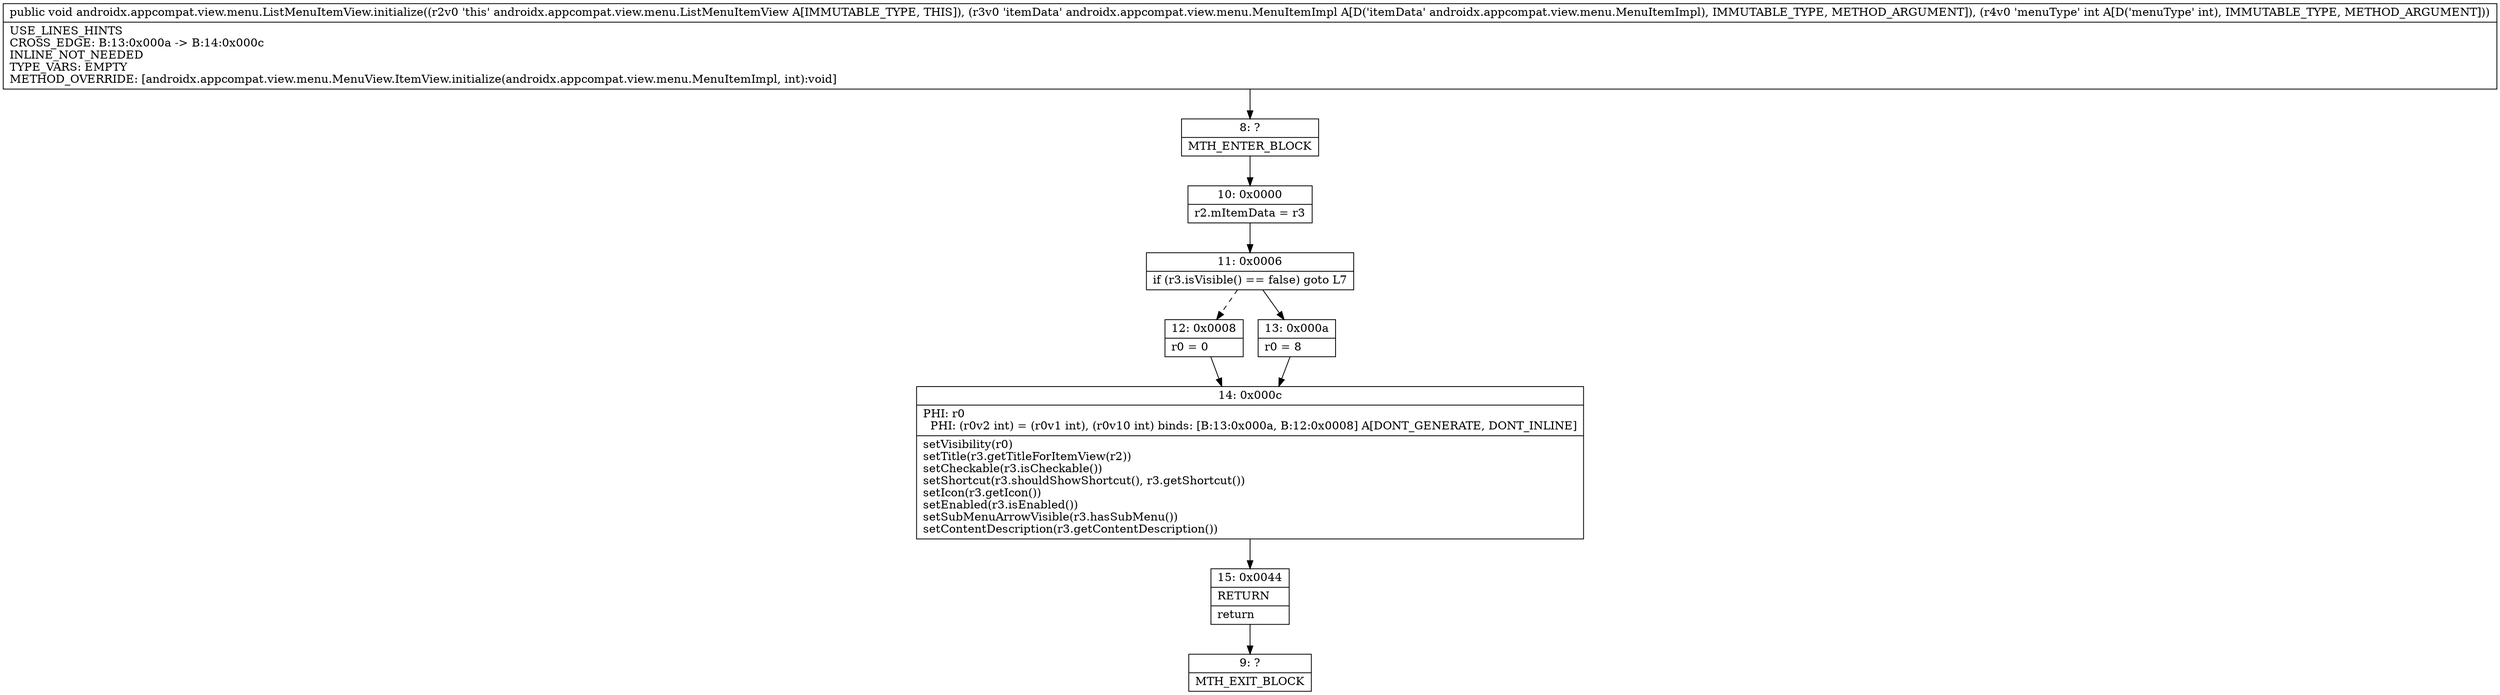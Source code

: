 digraph "CFG forandroidx.appcompat.view.menu.ListMenuItemView.initialize(Landroidx\/appcompat\/view\/menu\/MenuItemImpl;I)V" {
Node_8 [shape=record,label="{8\:\ ?|MTH_ENTER_BLOCK\l}"];
Node_10 [shape=record,label="{10\:\ 0x0000|r2.mItemData = r3\l}"];
Node_11 [shape=record,label="{11\:\ 0x0006|if (r3.isVisible() == false) goto L7\l}"];
Node_12 [shape=record,label="{12\:\ 0x0008|r0 = 0\l}"];
Node_14 [shape=record,label="{14\:\ 0x000c|PHI: r0 \l  PHI: (r0v2 int) = (r0v1 int), (r0v10 int) binds: [B:13:0x000a, B:12:0x0008] A[DONT_GENERATE, DONT_INLINE]\l|setVisibility(r0)\lsetTitle(r3.getTitleForItemView(r2))\lsetCheckable(r3.isCheckable())\lsetShortcut(r3.shouldShowShortcut(), r3.getShortcut())\lsetIcon(r3.getIcon())\lsetEnabled(r3.isEnabled())\lsetSubMenuArrowVisible(r3.hasSubMenu())\lsetContentDescription(r3.getContentDescription())\l}"];
Node_15 [shape=record,label="{15\:\ 0x0044|RETURN\l|return\l}"];
Node_9 [shape=record,label="{9\:\ ?|MTH_EXIT_BLOCK\l}"];
Node_13 [shape=record,label="{13\:\ 0x000a|r0 = 8\l}"];
MethodNode[shape=record,label="{public void androidx.appcompat.view.menu.ListMenuItemView.initialize((r2v0 'this' androidx.appcompat.view.menu.ListMenuItemView A[IMMUTABLE_TYPE, THIS]), (r3v0 'itemData' androidx.appcompat.view.menu.MenuItemImpl A[D('itemData' androidx.appcompat.view.menu.MenuItemImpl), IMMUTABLE_TYPE, METHOD_ARGUMENT]), (r4v0 'menuType' int A[D('menuType' int), IMMUTABLE_TYPE, METHOD_ARGUMENT]))  | USE_LINES_HINTS\lCROSS_EDGE: B:13:0x000a \-\> B:14:0x000c\lINLINE_NOT_NEEDED\lTYPE_VARS: EMPTY\lMETHOD_OVERRIDE: [androidx.appcompat.view.menu.MenuView.ItemView.initialize(androidx.appcompat.view.menu.MenuItemImpl, int):void]\l}"];
MethodNode -> Node_8;Node_8 -> Node_10;
Node_10 -> Node_11;
Node_11 -> Node_12[style=dashed];
Node_11 -> Node_13;
Node_12 -> Node_14;
Node_14 -> Node_15;
Node_15 -> Node_9;
Node_13 -> Node_14;
}

